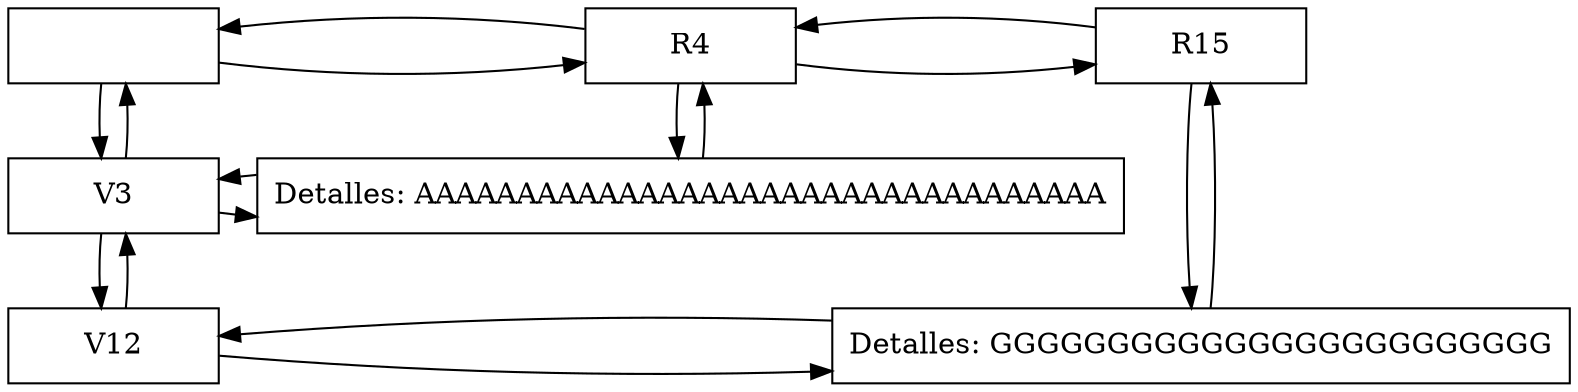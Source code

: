 digraph G {
    node [shape=box width=1.4];
    n0 [label="" group=0];
    V3 [label="V3" group=0];
    V12 [label="V12" group=0];
    R4 [label="R4" group=1];
    R15 [label="R15" group=2];
    N3_4 [label="Detalles: AAAAAAAAAAAAAAAAAAAAAAAAAAAAAAAAAA" group=1];
    N12_15 [label="Detalles: GGGGGGGGGGGGGGGGGGGGGGGG" group=2];
    n0 -> R4 -> R15;
    R15 -> R4 -> n0;
    V3 -> N3_4;
    N3_4 -> V3;
    V12 -> N12_15;
    N12_15 -> V12;
    n0 -> V3 -> V12;
    V12 -> V3 -> n0;
    R4 -> N3_4;
    N3_4 -> R4;
    R15 -> N12_15;
    N12_15 -> R15;
    { rank=same; n0; R4; R15; };
    { rank=same; V3; N3_4; };
    { rank=same; V12; N12_15; };
}
